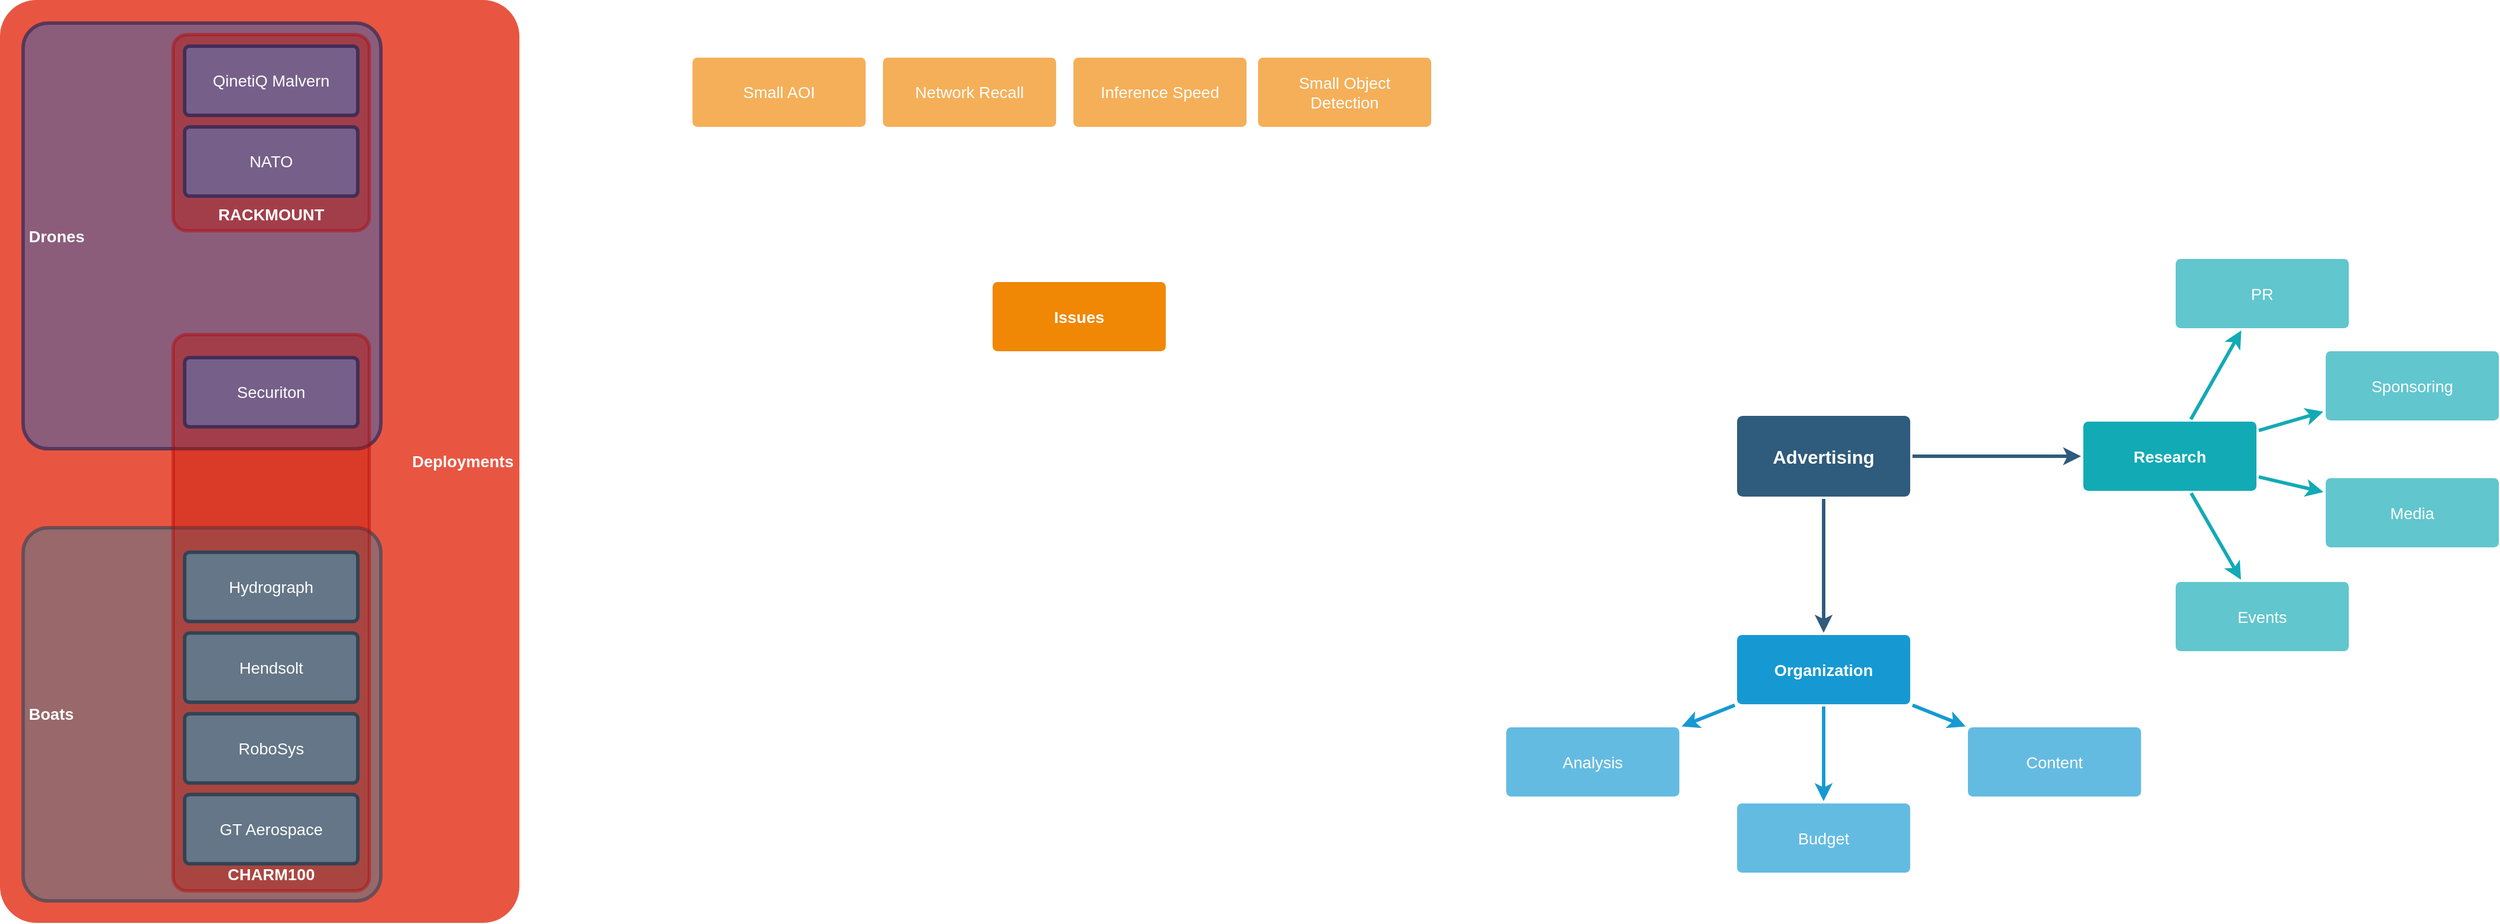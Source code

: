 <mxfile version="14.7.2" type="github">
  <diagram id="6a731a19-8d31-9384-78a2-239565b7b9f0" name="Page-1">
    <mxGraphModel dx="2995" dy="1034" grid="1" gridSize="10" guides="1" tooltips="1" connect="1" arrows="1" fold="1" page="1" pageScale="1" pageWidth="1169" pageHeight="827" background="none" math="0" shadow="0">
      <root>
        <mxCell id="0" />
        <mxCell id="1" parent="0" />
        <mxCell id="1746" value="" style="edgeStyle=none;rounded=0;jumpStyle=none;html=1;shadow=0;labelBackgroundColor=none;startArrow=none;startFill=0;endArrow=classic;endFill=1;jettySize=auto;orthogonalLoop=1;strokeColor=#2F5B7C;strokeWidth=3;fontFamily=Helvetica;fontSize=16;fontColor=#23445D;spacing=5;" parent="1" source="1749" target="1771" edge="1">
          <mxGeometry relative="1" as="geometry" />
        </mxCell>
        <mxCell id="1747" value="" style="edgeStyle=none;rounded=0;jumpStyle=none;html=1;shadow=0;labelBackgroundColor=none;startArrow=none;startFill=0;endArrow=classic;endFill=1;jettySize=auto;orthogonalLoop=1;strokeColor=#2F5B7C;strokeWidth=3;fontFamily=Helvetica;fontSize=16;fontColor=#23445D;spacing=5;" parent="1" source="1749" target="1760" edge="1">
          <mxGeometry relative="1" as="geometry" />
        </mxCell>
        <mxCell id="1749" value="Advertising" style="rounded=1;whiteSpace=wrap;html=1;shadow=0;labelBackgroundColor=none;strokeColor=none;strokeWidth=3;fillColor=#2F5B7C;fontFamily=Helvetica;fontSize=16;fontColor=#FFFFFF;align=center;fontStyle=1;spacing=5;arcSize=7;perimeterSpacing=2;" parent="1" vertex="1">
          <mxGeometry x="495" y="380.5" width="150" height="70" as="geometry" />
        </mxCell>
        <mxCell id="1753" value="Deployments" style="rounded=1;whiteSpace=wrap;html=1;shadow=0;labelBackgroundColor=none;strokeColor=none;strokeWidth=3;fillColor=#e85642;fontFamily=Helvetica;fontSize=14;fontColor=#FFFFFF;align=right;spacing=5;fontStyle=1;arcSize=7;perimeterSpacing=2;" parent="1" vertex="1">
          <mxGeometry x="-1010" y="20" width="450" height="800" as="geometry" />
        </mxCell>
        <mxCell id="1757" value="" style="edgeStyle=none;rounded=0;jumpStyle=none;html=1;shadow=0;labelBackgroundColor=none;startArrow=none;startFill=0;endArrow=classic;endFill=1;jettySize=auto;orthogonalLoop=1;strokeColor=#1699D3;strokeWidth=3;fontFamily=Helvetica;fontSize=14;fontColor=#FFFFFF;spacing=5;" parent="1" source="1760" target="1763" edge="1">
          <mxGeometry relative="1" as="geometry" />
        </mxCell>
        <mxCell id="1758" value="" style="edgeStyle=none;rounded=0;jumpStyle=none;html=1;shadow=0;labelBackgroundColor=none;startArrow=none;startFill=0;endArrow=classic;endFill=1;jettySize=auto;orthogonalLoop=1;strokeColor=#1699D3;strokeWidth=3;fontFamily=Helvetica;fontSize=14;fontColor=#FFFFFF;spacing=5;" parent="1" source="1760" target="1762" edge="1">
          <mxGeometry relative="1" as="geometry" />
        </mxCell>
        <mxCell id="1759" value="" style="edgeStyle=none;rounded=0;jumpStyle=none;html=1;shadow=0;labelBackgroundColor=none;startArrow=none;startFill=0;endArrow=classic;endFill=1;jettySize=auto;orthogonalLoop=1;strokeColor=#1699D3;strokeWidth=3;fontFamily=Helvetica;fontSize=14;fontColor=#FFFFFF;spacing=5;" parent="1" source="1760" target="1761" edge="1">
          <mxGeometry relative="1" as="geometry" />
        </mxCell>
        <mxCell id="1760" value="Organization" style="rounded=1;whiteSpace=wrap;html=1;shadow=0;labelBackgroundColor=none;strokeColor=none;strokeWidth=3;fillColor=#1699d3;fontFamily=Helvetica;fontSize=14;fontColor=#FFFFFF;align=center;spacing=5;fontStyle=1;arcSize=7;perimeterSpacing=2;" parent="1" vertex="1">
          <mxGeometry x="495" y="570.5" width="150" height="60" as="geometry" />
        </mxCell>
        <mxCell id="1761" value="Content" style="rounded=1;whiteSpace=wrap;html=1;shadow=0;labelBackgroundColor=none;strokeColor=none;strokeWidth=3;fillColor=#64bbe2;fontFamily=Helvetica;fontSize=14;fontColor=#FFFFFF;align=center;spacing=5;arcSize=7;perimeterSpacing=2;" parent="1" vertex="1">
          <mxGeometry x="695" y="650.5" width="150" height="60" as="geometry" />
        </mxCell>
        <mxCell id="1762" value="Budget" style="rounded=1;whiteSpace=wrap;html=1;shadow=0;labelBackgroundColor=none;strokeColor=none;strokeWidth=3;fillColor=#64bbe2;fontFamily=Helvetica;fontSize=14;fontColor=#FFFFFF;align=center;spacing=5;arcSize=7;perimeterSpacing=2;" parent="1" vertex="1">
          <mxGeometry x="495" y="716.5" width="150" height="60" as="geometry" />
        </mxCell>
        <mxCell id="1763" value="Analysis" style="rounded=1;whiteSpace=wrap;html=1;shadow=0;labelBackgroundColor=none;strokeColor=none;strokeWidth=3;fillColor=#64bbe2;fontFamily=Helvetica;fontSize=14;fontColor=#FFFFFF;align=center;spacing=5;arcSize=7;perimeterSpacing=2;" parent="1" vertex="1">
          <mxGeometry x="295" y="650.5" width="150" height="60" as="geometry" />
        </mxCell>
        <mxCell id="1764" value="Issues" style="rounded=1;whiteSpace=wrap;html=1;shadow=0;labelBackgroundColor=none;strokeColor=none;strokeWidth=3;fillColor=#F08705;fontFamily=Helvetica;fontSize=14;fontColor=#FFFFFF;align=center;spacing=5;fontStyle=1;arcSize=7;perimeterSpacing=2;" parent="1" vertex="1">
          <mxGeometry x="-150" y="264.5" width="150" height="60" as="geometry" />
        </mxCell>
        <mxCell id="1765" value="Inference Speed" style="rounded=1;whiteSpace=wrap;html=1;shadow=0;labelBackgroundColor=none;strokeColor=none;strokeWidth=3;fillColor=#f5af58;fontFamily=Helvetica;fontSize=14;fontColor=#FFFFFF;align=center;spacing=5;arcSize=7;perimeterSpacing=2;" parent="1" vertex="1">
          <mxGeometry x="-80" y="70" width="150" height="60" as="geometry" />
        </mxCell>
        <mxCell id="1767" value="Network Recall" style="rounded=1;whiteSpace=wrap;html=1;shadow=0;labelBackgroundColor=none;strokeColor=none;strokeWidth=3;fillColor=#f5af58;fontFamily=Helvetica;fontSize=14;fontColor=#FFFFFF;align=center;spacing=5;arcSize=7;perimeterSpacing=2;" parent="1" vertex="1">
          <mxGeometry x="-245" y="70" width="150" height="60" as="geometry" />
        </mxCell>
        <mxCell id="1769" value="Small AOI" style="rounded=1;whiteSpace=wrap;html=1;shadow=0;labelBackgroundColor=none;strokeColor=none;strokeWidth=3;fillColor=#f5af58;fontFamily=Helvetica;fontSize=14;fontColor=#FFFFFF;align=center;spacing=5;arcSize=7;perimeterSpacing=2;" parent="1" vertex="1">
          <mxGeometry x="-410" y="70" width="150" height="60" as="geometry" />
        </mxCell>
        <mxCell id="1771" value="Research" style="rounded=1;whiteSpace=wrap;html=1;shadow=0;labelBackgroundColor=none;strokeColor=none;strokeWidth=3;fillColor=#12aab5;fontFamily=Helvetica;fontSize=14;fontColor=#FFFFFF;align=center;spacing=5;fontStyle=1;arcSize=7;perimeterSpacing=2;" parent="1" vertex="1">
          <mxGeometry x="795" y="385.5" width="150" height="60" as="geometry" />
        </mxCell>
        <mxCell id="1772" value="Events" style="rounded=1;whiteSpace=wrap;html=1;shadow=0;labelBackgroundColor=none;strokeColor=none;strokeWidth=3;fillColor=#61c6ce;fontFamily=Helvetica;fontSize=14;fontColor=#FFFFFF;align=center;spacing=5;fontStyle=0;arcSize=7;perimeterSpacing=2;" parent="1" vertex="1">
          <mxGeometry x="875" y="524.5" width="150" height="60" as="geometry" />
        </mxCell>
        <mxCell id="1773" value="" style="edgeStyle=none;rounded=1;jumpStyle=none;html=1;shadow=0;labelBackgroundColor=none;startArrow=none;startFill=0;jettySize=auto;orthogonalLoop=1;strokeColor=#12AAB5;strokeWidth=3;fontFamily=Helvetica;fontSize=14;fontColor=#FFFFFF;spacing=5;fontStyle=1;fillColor=#b0e3e6;" parent="1" source="1771" target="1772" edge="1">
          <mxGeometry relative="1" as="geometry" />
        </mxCell>
        <mxCell id="1774" value="Media" style="rounded=1;whiteSpace=wrap;html=1;shadow=0;labelBackgroundColor=none;strokeColor=none;strokeWidth=3;fillColor=#61c6ce;fontFamily=Helvetica;fontSize=14;fontColor=#FFFFFF;align=center;spacing=5;fontStyle=0;arcSize=7;perimeterSpacing=2;" parent="1" vertex="1">
          <mxGeometry x="1005" y="434.5" width="150" height="60" as="geometry" />
        </mxCell>
        <mxCell id="1775" value="" style="edgeStyle=none;rounded=1;jumpStyle=none;html=1;shadow=0;labelBackgroundColor=none;startArrow=none;startFill=0;jettySize=auto;orthogonalLoop=1;strokeColor=#12AAB5;strokeWidth=3;fontFamily=Helvetica;fontSize=14;fontColor=#FFFFFF;spacing=5;fontStyle=1;fillColor=#b0e3e6;" parent="1" source="1771" target="1774" edge="1">
          <mxGeometry relative="1" as="geometry" />
        </mxCell>
        <mxCell id="1776" value="Sponsoring" style="rounded=1;whiteSpace=wrap;html=1;shadow=0;labelBackgroundColor=none;strokeColor=none;strokeWidth=3;fillColor=#61c6ce;fontFamily=Helvetica;fontSize=14;fontColor=#FFFFFF;align=center;spacing=5;fontStyle=0;arcSize=7;perimeterSpacing=2;" parent="1" vertex="1">
          <mxGeometry x="1005" y="324.5" width="150" height="60" as="geometry" />
        </mxCell>
        <mxCell id="1777" value="" style="edgeStyle=none;rounded=1;jumpStyle=none;html=1;shadow=0;labelBackgroundColor=none;startArrow=none;startFill=0;jettySize=auto;orthogonalLoop=1;strokeColor=#12AAB5;strokeWidth=3;fontFamily=Helvetica;fontSize=14;fontColor=#FFFFFF;spacing=5;fontStyle=1;fillColor=#b0e3e6;" parent="1" source="1771" target="1776" edge="1">
          <mxGeometry relative="1" as="geometry" />
        </mxCell>
        <mxCell id="1778" value="PR" style="rounded=1;whiteSpace=wrap;html=1;shadow=0;labelBackgroundColor=none;strokeColor=none;strokeWidth=3;fillColor=#61c6ce;fontFamily=Helvetica;fontSize=14;fontColor=#FFFFFF;align=center;spacing=5;fontStyle=0;arcSize=7;perimeterSpacing=2;" parent="1" vertex="1">
          <mxGeometry x="875" y="244.5" width="150" height="60" as="geometry" />
        </mxCell>
        <mxCell id="1779" value="" style="edgeStyle=none;rounded=1;jumpStyle=none;html=1;shadow=0;labelBackgroundColor=none;startArrow=none;startFill=0;jettySize=auto;orthogonalLoop=1;strokeColor=#12AAB5;strokeWidth=3;fontFamily=Helvetica;fontSize=14;fontColor=#FFFFFF;spacing=5;fontStyle=1;fillColor=#b0e3e6;" parent="1" source="1771" target="1778" edge="1">
          <mxGeometry relative="1" as="geometry" />
        </mxCell>
        <mxCell id="fZaun_YSExKUx4jCX3mG-1789" value="Drones" style="rounded=1;whiteSpace=wrap;html=1;shadow=0;labelBackgroundColor=none;strokeColor=#432D57;strokeWidth=3;fontFamily=Helvetica;fontSize=14;align=left;spacing=5;fontStyle=1;arcSize=7;perimeterSpacing=2;fillColor=#76608a;opacity=80;fontColor=#ffffff;" vertex="1" parent="1">
          <mxGeometry x="-990" y="40" width="310" height="369" as="geometry" />
        </mxCell>
        <mxCell id="fZaun_YSExKUx4jCX3mG-1790" value="Boats" style="rounded=1;whiteSpace=wrap;html=1;shadow=0;labelBackgroundColor=none;strokeColor=#314354;strokeWidth=3;fontFamily=Helvetica;fontSize=14;align=left;spacing=5;fontStyle=1;arcSize=7;perimeterSpacing=2;fillColor=#647687;opacity=60;fontColor=#ffffff;" vertex="1" parent="1">
          <mxGeometry x="-990" y="477.5" width="310" height="323.5" as="geometry" />
        </mxCell>
        <mxCell id="fZaun_YSExKUx4jCX3mG-1808" value="CHARM100" style="rounded=1;whiteSpace=wrap;html=1;shadow=0;labelBackgroundColor=none;strokeColor=#B20000;strokeWidth=3;fontFamily=Helvetica;fontSize=14;align=center;spacing=5;fontStyle=1;arcSize=7;perimeterSpacing=2;opacity=40;fontColor=#ffffff;verticalAlign=bottom;fillColor=#C21100;" vertex="1" parent="1">
          <mxGeometry x="-860" y="310" width="170" height="482.25" as="geometry" />
        </mxCell>
        <mxCell id="1754" value="GT Aerospace" style="rounded=1;whiteSpace=wrap;html=1;shadow=0;labelBackgroundColor=none;strokeColor=#314354;strokeWidth=3;fillColor=#647687;fontFamily=Helvetica;fontSize=14;fontColor=#ffffff;align=center;spacing=5;fontStyle=0;arcSize=7;perimeterSpacing=2;" parent="1" vertex="1">
          <mxGeometry x="-850" y="708.75" width="150" height="60" as="geometry" />
        </mxCell>
        <mxCell id="1755" value="Hydrograph" style="rounded=1;whiteSpace=wrap;html=1;shadow=0;labelBackgroundColor=none;strokeColor=#314354;strokeWidth=3;fillColor=#647687;fontFamily=Helvetica;fontSize=14;fontColor=#ffffff;align=center;spacing=5;fontStyle=0;arcSize=7;perimeterSpacing=2;" parent="1" vertex="1">
          <mxGeometry x="-850" y="498.75" width="150" height="60" as="geometry" />
        </mxCell>
        <mxCell id="fZaun_YSExKUx4jCX3mG-1783" value="Hendsolt" style="rounded=1;whiteSpace=wrap;html=1;shadow=0;labelBackgroundColor=none;strokeColor=#314354;strokeWidth=3;fillColor=#647687;fontFamily=Helvetica;fontSize=14;fontColor=#ffffff;align=center;spacing=5;fontStyle=0;arcSize=7;perimeterSpacing=2;" vertex="1" parent="1">
          <mxGeometry x="-850" y="568.75" width="150" height="60" as="geometry" />
        </mxCell>
        <mxCell id="fZaun_YSExKUx4jCX3mG-1787" value="RoboSys" style="rounded=1;whiteSpace=wrap;html=1;shadow=0;labelBackgroundColor=none;strokeColor=#314354;strokeWidth=3;fillColor=#647687;fontFamily=Helvetica;fontSize=14;fontColor=#ffffff;align=center;spacing=5;fontStyle=0;arcSize=7;perimeterSpacing=2;" vertex="1" parent="1">
          <mxGeometry x="-850" y="638.75" width="150" height="60" as="geometry" />
        </mxCell>
        <mxCell id="fZaun_YSExKUx4jCX3mG-1809" value="RACKMOUNT" style="rounded=1;whiteSpace=wrap;html=1;shadow=0;labelBackgroundColor=none;strokeColor=#B20000;strokeWidth=3;fontFamily=Helvetica;fontSize=14;align=center;spacing=5;fontStyle=1;arcSize=7;perimeterSpacing=2;opacity=40;fontColor=#ffffff;verticalAlign=bottom;fillColor=#C21100;" vertex="1" parent="1">
          <mxGeometry x="-860" y="50" width="170" height="170" as="geometry" />
        </mxCell>
        <mxCell id="1756" value="QinetiQ Malvern" style="rounded=1;whiteSpace=wrap;html=1;shadow=0;labelBackgroundColor=none;strokeColor=#432D57;strokeWidth=3;fillColor=#76608a;fontFamily=Helvetica;fontSize=14;fontColor=#ffffff;align=center;spacing=5;fontStyle=0;arcSize=7;perimeterSpacing=2;" parent="1" vertex="1">
          <mxGeometry x="-850" y="60" width="150" height="60" as="geometry" />
        </mxCell>
        <mxCell id="fZaun_YSExKUx4jCX3mG-1779" value="Securiton" style="rounded=1;whiteSpace=wrap;html=1;shadow=0;labelBackgroundColor=none;strokeColor=#432D57;strokeWidth=3;fillColor=#76608a;fontFamily=Helvetica;fontSize=14;fontColor=#ffffff;align=center;spacing=5;fontStyle=0;arcSize=7;perimeterSpacing=2;" vertex="1" parent="1">
          <mxGeometry x="-850" y="330" width="150" height="60" as="geometry" />
        </mxCell>
        <mxCell id="fZaun_YSExKUx4jCX3mG-1785" value="NATO" style="rounded=1;whiteSpace=wrap;html=1;shadow=0;labelBackgroundColor=none;strokeColor=#432D57;strokeWidth=3;fillColor=#76608a;fontFamily=Helvetica;fontSize=14;fontColor=#ffffff;align=center;spacing=5;fontStyle=0;arcSize=7;perimeterSpacing=2;" vertex="1" parent="1">
          <mxGeometry x="-850" y="130" width="150" height="60" as="geometry" />
        </mxCell>
        <mxCell id="fZaun_YSExKUx4jCX3mG-1810" value="Small Object Detection" style="rounded=1;whiteSpace=wrap;html=1;shadow=0;labelBackgroundColor=none;strokeColor=none;strokeWidth=3;fillColor=#f5af58;fontFamily=Helvetica;fontSize=14;fontColor=#FFFFFF;align=center;spacing=5;arcSize=7;perimeterSpacing=2;" vertex="1" parent="1">
          <mxGeometry x="80" y="70" width="150" height="60" as="geometry" />
        </mxCell>
      </root>
    </mxGraphModel>
  </diagram>
</mxfile>
